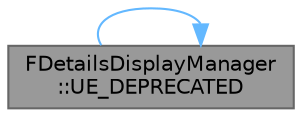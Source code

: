 digraph "FDetailsDisplayManager::UE_DEPRECATED"
{
 // INTERACTIVE_SVG=YES
 // LATEX_PDF_SIZE
  bgcolor="transparent";
  edge [fontname=Helvetica,fontsize=10,labelfontname=Helvetica,labelfontsize=10];
  node [fontname=Helvetica,fontsize=10,shape=box,height=0.2,width=0.4];
  rankdir="LR";
  Node1 [id="Node000001",label="FDetailsDisplayManager\l::UE_DEPRECATED",height=0.2,width=0.4,color="gray40", fillcolor="grey60", style="filled", fontcolor="black",tooltip="Returns a widget which will show in place of the reset to default button, or a nullptr if the default..."];
  Node1 -> Node1 [id="edge1_Node000001_Node000001",color="steelblue1",style="solid",tooltip=" "];
}
